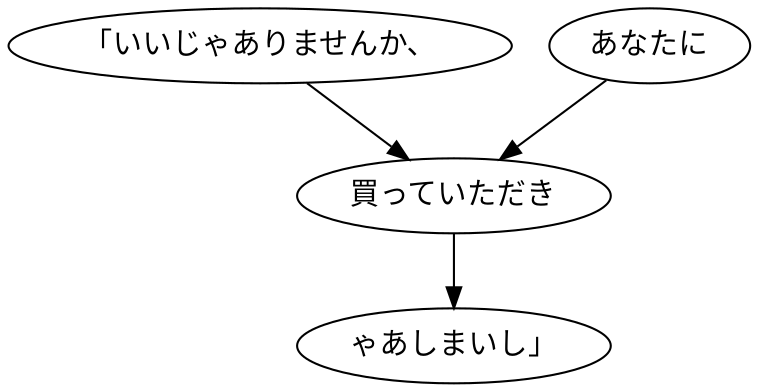 digraph graph2916 {
	node0 [label="「いいじゃありませんか、"];
	node1 [label="あなたに"];
	node2 [label="買っていただき"];
	node3 [label="ゃあしまいし」"];
	node0 -> node2;
	node1 -> node2;
	node2 -> node3;
}
